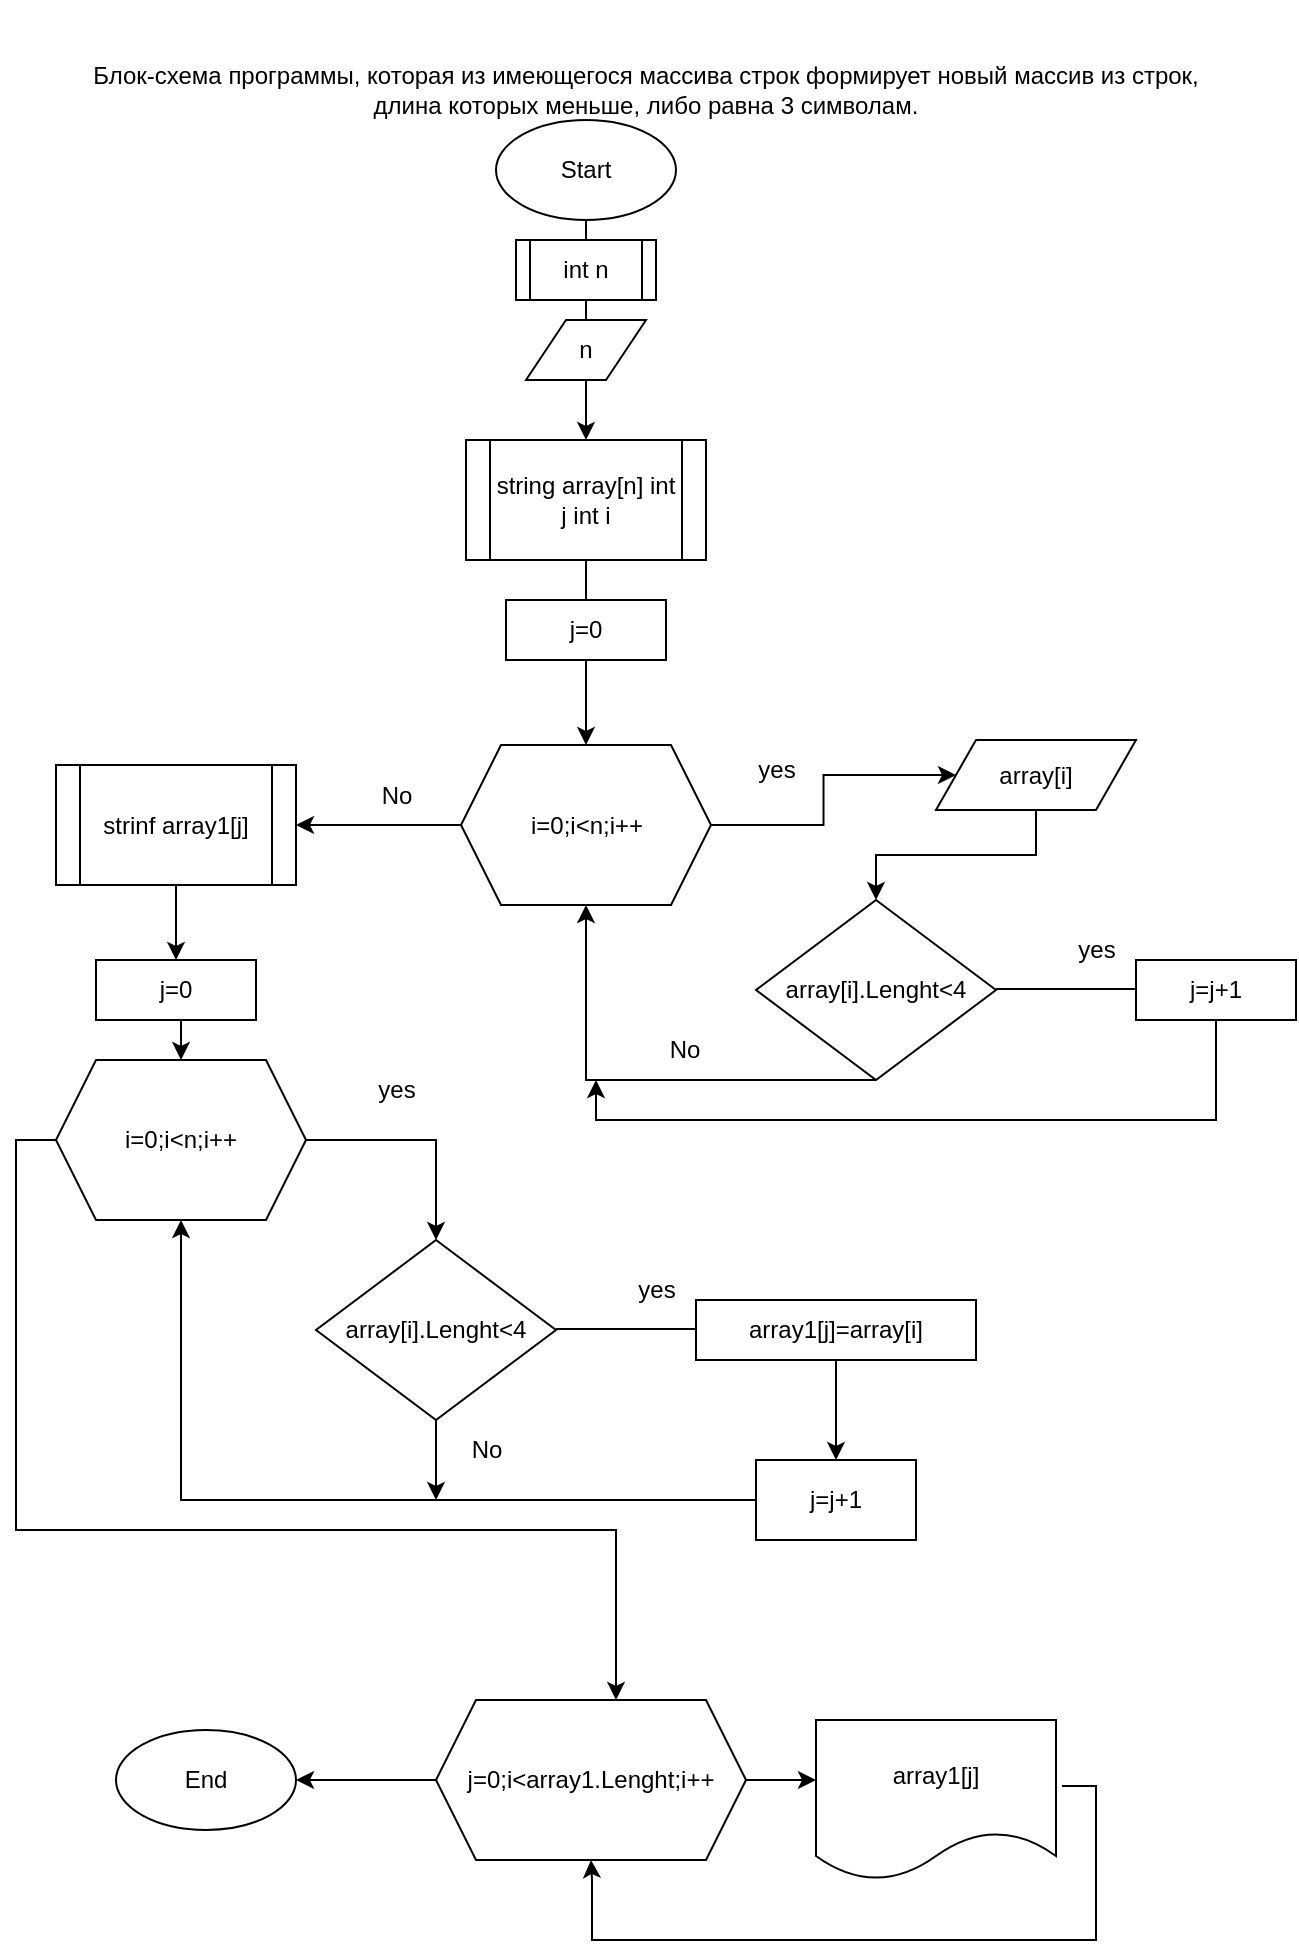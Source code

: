 <mxfile version="20.8.16" type="device"><diagram id="C5RBs43oDa-KdzZeNtuy" name="Page-1"><mxGraphModel dx="768" dy="649" grid="1" gridSize="10" guides="1" tooltips="1" connect="1" arrows="1" fold="1" page="1" pageScale="1" pageWidth="827" pageHeight="1169" math="0" shadow="0"><root><mxCell id="WIyWlLk6GJQsqaUBKTNV-0"/><mxCell id="WIyWlLk6GJQsqaUBKTNV-1" parent="WIyWlLk6GJQsqaUBKTNV-0"/><mxCell id="wEplwn5iR4UegfkBsNaG-2" value="" style="edgeStyle=orthogonalEdgeStyle;rounded=0;orthogonalLoop=1;jettySize=auto;html=1;startArrow=none;" parent="WIyWlLk6GJQsqaUBKTNV-1" source="Vg4xg-wvpfhiPrAy6fgU-1" edge="1"><mxGeometry relative="1" as="geometry"><mxPoint x="345" y="260" as="targetPoint"/></mxGeometry></mxCell><mxCell id="wEplwn5iR4UegfkBsNaG-0" value="Start" style="ellipse;whiteSpace=wrap;html=1;" parent="WIyWlLk6GJQsqaUBKTNV-1" vertex="1"><mxGeometry x="300" y="100" width="90" height="50" as="geometry"/></mxCell><mxCell id="wEplwn5iR4UegfkBsNaG-7" style="edgeStyle=orthogonalEdgeStyle;rounded=0;orthogonalLoop=1;jettySize=auto;html=1;" parent="WIyWlLk6GJQsqaUBKTNV-1" edge="1"><mxGeometry relative="1" as="geometry"><mxPoint x="345" y="290" as="sourcePoint"/><mxPoint x="345" y="320" as="targetPoint"/></mxGeometry></mxCell><mxCell id="wEplwn5iR4UegfkBsNaG-60" value="Блок-схема программы, которая из имеющегося массива строк формирует новый массив из строк, длина которых меньше, либо равна 3 символам." style="text;html=1;strokeColor=none;fillColor=none;align=center;verticalAlign=middle;whiteSpace=wrap;rounded=0;" parent="WIyWlLk6GJQsqaUBKTNV-1" vertex="1"><mxGeometry x="90" y="40" width="570" height="90" as="geometry"/></mxCell><mxCell id="Vg4xg-wvpfhiPrAy6fgU-0" value="" style="edgeStyle=orthogonalEdgeStyle;rounded=0;orthogonalLoop=1;jettySize=auto;html=1;endArrow=none;entryX=0.5;entryY=0;entryDx=0;entryDy=0;entryPerimeter=0;" edge="1" parent="WIyWlLk6GJQsqaUBKTNV-1" source="wEplwn5iR4UegfkBsNaG-0" target="Vg4xg-wvpfhiPrAy6fgU-1"><mxGeometry relative="1" as="geometry"><mxPoint x="345" y="220" as="sourcePoint"/><mxPoint x="345" y="250" as="targetPoint"/></mxGeometry></mxCell><mxCell id="Vg4xg-wvpfhiPrAy6fgU-1" value="n" style="shape=parallelogram;perimeter=parallelogramPerimeter;whiteSpace=wrap;html=1;fixedSize=1;" vertex="1" parent="WIyWlLk6GJQsqaUBKTNV-1"><mxGeometry x="315" y="200" width="60" height="30" as="geometry"/></mxCell><mxCell id="Vg4xg-wvpfhiPrAy6fgU-6" style="edgeStyle=orthogonalEdgeStyle;rounded=0;orthogonalLoop=1;jettySize=auto;html=1;exitX=1;exitY=0.5;exitDx=0;exitDy=0;" edge="1" parent="WIyWlLk6GJQsqaUBKTNV-1" source="Vg4xg-wvpfhiPrAy6fgU-4" target="Vg4xg-wvpfhiPrAy6fgU-8"><mxGeometry relative="1" as="geometry"><mxPoint x="450" y="450" as="targetPoint"/></mxGeometry></mxCell><mxCell id="Vg4xg-wvpfhiPrAy6fgU-28" value="" style="edgeStyle=orthogonalEdgeStyle;rounded=0;orthogonalLoop=1;jettySize=auto;html=1;fontSize=24;" edge="1" parent="WIyWlLk6GJQsqaUBKTNV-1" source="Vg4xg-wvpfhiPrAy6fgU-4" target="Vg4xg-wvpfhiPrAy6fgU-27"><mxGeometry relative="1" as="geometry"/></mxCell><mxCell id="Vg4xg-wvpfhiPrAy6fgU-4" value="i=0;i&amp;lt;n;i++" style="shape=hexagon;perimeter=hexagonPerimeter2;whiteSpace=wrap;html=1;fixedSize=1;" vertex="1" parent="WIyWlLk6GJQsqaUBKTNV-1"><mxGeometry x="282.5" y="412.5" width="125" height="80" as="geometry"/></mxCell><mxCell id="Vg4xg-wvpfhiPrAy6fgU-7" value="yes" style="text;html=1;align=center;verticalAlign=middle;resizable=0;points=[];autosize=1;strokeColor=none;fillColor=none;" vertex="1" parent="WIyWlLk6GJQsqaUBKTNV-1"><mxGeometry x="420" y="410" width="40" height="30" as="geometry"/></mxCell><mxCell id="Vg4xg-wvpfhiPrAy6fgU-18" value="" style="edgeStyle=orthogonalEdgeStyle;rounded=0;orthogonalLoop=1;jettySize=auto;html=1;fontSize=6;" edge="1" parent="WIyWlLk6GJQsqaUBKTNV-1" source="Vg4xg-wvpfhiPrAy6fgU-8" target="Vg4xg-wvpfhiPrAy6fgU-17"><mxGeometry relative="1" as="geometry"/></mxCell><mxCell id="Vg4xg-wvpfhiPrAy6fgU-8" value="array[i]" style="shape=parallelogram;perimeter=parallelogramPerimeter;whiteSpace=wrap;html=1;fixedSize=1;" vertex="1" parent="WIyWlLk6GJQsqaUBKTNV-1"><mxGeometry x="520" y="410" width="100" height="35" as="geometry"/></mxCell><mxCell id="Vg4xg-wvpfhiPrAy6fgU-12" style="edgeStyle=orthogonalEdgeStyle;rounded=0;orthogonalLoop=1;jettySize=auto;html=1;startArrow=none;" edge="1" parent="WIyWlLk6GJQsqaUBKTNV-1" source="Vg4xg-wvpfhiPrAy6fgU-3" target="Vg4xg-wvpfhiPrAy6fgU-4"><mxGeometry relative="1" as="geometry"/></mxCell><mxCell id="Vg4xg-wvpfhiPrAy6fgU-11" value="string array[n] int j int i" style="shape=process;whiteSpace=wrap;html=1;backgroundOutline=1;" vertex="1" parent="WIyWlLk6GJQsqaUBKTNV-1"><mxGeometry x="285" y="260" width="120" height="60" as="geometry"/></mxCell><mxCell id="Vg4xg-wvpfhiPrAy6fgU-13" value="int n" style="shape=process;whiteSpace=wrap;html=1;backgroundOutline=1;" vertex="1" parent="WIyWlLk6GJQsqaUBKTNV-1"><mxGeometry x="310" y="160" width="70" height="30" as="geometry"/></mxCell><mxCell id="Vg4xg-wvpfhiPrAy6fgU-14" value="" style="edgeStyle=orthogonalEdgeStyle;rounded=0;orthogonalLoop=1;jettySize=auto;html=1;endArrow=none;" edge="1" parent="WIyWlLk6GJQsqaUBKTNV-1" source="Vg4xg-wvpfhiPrAy6fgU-11" target="Vg4xg-wvpfhiPrAy6fgU-3"><mxGeometry relative="1" as="geometry"><mxPoint x="345" y="320" as="sourcePoint"/><mxPoint x="345" y="450" as="targetPoint"/></mxGeometry></mxCell><mxCell id="Vg4xg-wvpfhiPrAy6fgU-3" value="j=0" style="rounded=0;whiteSpace=wrap;html=1;" vertex="1" parent="WIyWlLk6GJQsqaUBKTNV-1"><mxGeometry x="305" y="340" width="80" height="30" as="geometry"/></mxCell><mxCell id="Vg4xg-wvpfhiPrAy6fgU-23" style="edgeStyle=orthogonalEdgeStyle;rounded=0;orthogonalLoop=1;jettySize=auto;html=1;exitX=0.5;exitY=1;exitDx=0;exitDy=0;fontSize=6;entryX=0.5;entryY=1;entryDx=0;entryDy=0;" edge="1" parent="WIyWlLk6GJQsqaUBKTNV-1" source="Vg4xg-wvpfhiPrAy6fgU-17" target="Vg4xg-wvpfhiPrAy6fgU-4"><mxGeometry relative="1" as="geometry"><mxPoint x="500" y="600" as="targetPoint"/><Array as="points"><mxPoint x="345" y="580"/></Array></mxGeometry></mxCell><mxCell id="Vg4xg-wvpfhiPrAy6fgU-17" value="array[i].Lenght&amp;lt;4" style="rhombus;whiteSpace=wrap;html=1;" vertex="1" parent="WIyWlLk6GJQsqaUBKTNV-1"><mxGeometry x="430" y="490" width="120" height="90" as="geometry"/></mxCell><mxCell id="Vg4xg-wvpfhiPrAy6fgU-19" value="" style="edgeStyle=none;orthogonalLoop=1;jettySize=auto;html=1;rounded=0;fontSize=6;" edge="1" parent="WIyWlLk6GJQsqaUBKTNV-1"><mxGeometry width="100" relative="1" as="geometry"><mxPoint x="550" y="534.5" as="sourcePoint"/><mxPoint x="650" y="534.5" as="targetPoint"/><Array as="points"/></mxGeometry></mxCell><mxCell id="Vg4xg-wvpfhiPrAy6fgU-20" value="yes" style="text;html=1;align=center;verticalAlign=middle;resizable=0;points=[];autosize=1;strokeColor=none;fillColor=none;" vertex="1" parent="WIyWlLk6GJQsqaUBKTNV-1"><mxGeometry x="580" y="500" width="40" height="30" as="geometry"/></mxCell><mxCell id="Vg4xg-wvpfhiPrAy6fgU-25" style="edgeStyle=orthogonalEdgeStyle;rounded=0;orthogonalLoop=1;jettySize=auto;html=1;fontSize=24;" edge="1" parent="WIyWlLk6GJQsqaUBKTNV-1" source="Vg4xg-wvpfhiPrAy6fgU-22"><mxGeometry relative="1" as="geometry"><mxPoint x="350" y="580" as="targetPoint"/><Array as="points"><mxPoint x="660" y="600"/><mxPoint x="350" y="600"/></Array></mxGeometry></mxCell><mxCell id="Vg4xg-wvpfhiPrAy6fgU-22" value="j=j+1" style="rounded=0;whiteSpace=wrap;html=1;" vertex="1" parent="WIyWlLk6GJQsqaUBKTNV-1"><mxGeometry x="620" y="520" width="80" height="30" as="geometry"/></mxCell><mxCell id="Vg4xg-wvpfhiPrAy6fgU-26" value="No" style="text;html=1;align=center;verticalAlign=middle;resizable=0;points=[];autosize=1;strokeColor=none;fillColor=none;" vertex="1" parent="WIyWlLk6GJQsqaUBKTNV-1"><mxGeometry x="374" y="550" width="40" height="30" as="geometry"/></mxCell><mxCell id="Vg4xg-wvpfhiPrAy6fgU-32" value="" style="edgeStyle=orthogonalEdgeStyle;rounded=0;orthogonalLoop=1;jettySize=auto;html=1;fontSize=24;" edge="1" parent="WIyWlLk6GJQsqaUBKTNV-1" source="Vg4xg-wvpfhiPrAy6fgU-27" target="Vg4xg-wvpfhiPrAy6fgU-31"><mxGeometry relative="1" as="geometry"/></mxCell><mxCell id="Vg4xg-wvpfhiPrAy6fgU-27" value="strinf array1[j]" style="shape=process;whiteSpace=wrap;html=1;backgroundOutline=1;" vertex="1" parent="WIyWlLk6GJQsqaUBKTNV-1"><mxGeometry x="80" y="422.5" width="120" height="60" as="geometry"/></mxCell><mxCell id="Vg4xg-wvpfhiPrAy6fgU-34" style="edgeStyle=orthogonalEdgeStyle;rounded=0;orthogonalLoop=1;jettySize=auto;html=1;exitX=0.5;exitY=1;exitDx=0;exitDy=0;entryX=0.5;entryY=0;entryDx=0;entryDy=0;fontSize=24;" edge="1" parent="WIyWlLk6GJQsqaUBKTNV-1" source="Vg4xg-wvpfhiPrAy6fgU-31" target="Vg4xg-wvpfhiPrAy6fgU-33"><mxGeometry relative="1" as="geometry"/></mxCell><mxCell id="Vg4xg-wvpfhiPrAy6fgU-31" value="j=0" style="rounded=0;whiteSpace=wrap;html=1;" vertex="1" parent="WIyWlLk6GJQsqaUBKTNV-1"><mxGeometry x="100" y="520" width="80" height="30" as="geometry"/></mxCell><mxCell id="Vg4xg-wvpfhiPrAy6fgU-39" style="edgeStyle=orthogonalEdgeStyle;rounded=0;orthogonalLoop=1;jettySize=auto;html=1;exitX=1;exitY=0.5;exitDx=0;exitDy=0;entryX=0.5;entryY=0;entryDx=0;entryDy=0;fontSize=24;" edge="1" parent="WIyWlLk6GJQsqaUBKTNV-1" source="Vg4xg-wvpfhiPrAy6fgU-33" target="Vg4xg-wvpfhiPrAy6fgU-35"><mxGeometry relative="1" as="geometry"/></mxCell><mxCell id="Vg4xg-wvpfhiPrAy6fgU-51" style="edgeStyle=orthogonalEdgeStyle;rounded=0;orthogonalLoop=1;jettySize=auto;html=1;exitX=0;exitY=0.5;exitDx=0;exitDy=0;fontSize=24;" edge="1" parent="WIyWlLk6GJQsqaUBKTNV-1" source="Vg4xg-wvpfhiPrAy6fgU-33"><mxGeometry relative="1" as="geometry"><mxPoint x="360" y="890" as="targetPoint"/><Array as="points"><mxPoint x="60" y="610"/><mxPoint x="60" y="805"/><mxPoint x="360" y="805"/></Array></mxGeometry></mxCell><mxCell id="Vg4xg-wvpfhiPrAy6fgU-33" value="i=0;i&amp;lt;n;i++" style="shape=hexagon;perimeter=hexagonPerimeter2;whiteSpace=wrap;html=1;fixedSize=1;" vertex="1" parent="WIyWlLk6GJQsqaUBKTNV-1"><mxGeometry x="80" y="570" width="125" height="80" as="geometry"/></mxCell><mxCell id="Vg4xg-wvpfhiPrAy6fgU-49" style="edgeStyle=orthogonalEdgeStyle;rounded=0;orthogonalLoop=1;jettySize=auto;html=1;exitX=0.5;exitY=1;exitDx=0;exitDy=0;fontSize=24;" edge="1" parent="WIyWlLk6GJQsqaUBKTNV-1" source="Vg4xg-wvpfhiPrAy6fgU-35"><mxGeometry relative="1" as="geometry"><mxPoint x="270" y="790" as="targetPoint"/><Array as="points"><mxPoint x="270" y="770"/><mxPoint x="270" y="770"/></Array></mxGeometry></mxCell><mxCell id="Vg4xg-wvpfhiPrAy6fgU-35" value="array[i].Lenght&amp;lt;4" style="rhombus;whiteSpace=wrap;html=1;" vertex="1" parent="WIyWlLk6GJQsqaUBKTNV-1"><mxGeometry x="210" y="660" width="120" height="90" as="geometry"/></mxCell><mxCell id="Vg4xg-wvpfhiPrAy6fgU-36" value="" style="edgeStyle=none;orthogonalLoop=1;jettySize=auto;html=1;rounded=0;fontSize=6;" edge="1" parent="WIyWlLk6GJQsqaUBKTNV-1"><mxGeometry width="100" relative="1" as="geometry"><mxPoint x="330" y="704.5" as="sourcePoint"/><mxPoint x="430" y="704.5" as="targetPoint"/><Array as="points"/></mxGeometry></mxCell><mxCell id="Vg4xg-wvpfhiPrAy6fgU-37" value="yes" style="text;html=1;align=center;verticalAlign=middle;resizable=0;points=[];autosize=1;strokeColor=none;fillColor=none;" vertex="1" parent="WIyWlLk6GJQsqaUBKTNV-1"><mxGeometry x="360" y="670" width="40" height="30" as="geometry"/></mxCell><mxCell id="Vg4xg-wvpfhiPrAy6fgU-45" style="edgeStyle=orthogonalEdgeStyle;rounded=0;orthogonalLoop=1;jettySize=auto;html=1;entryX=0.5;entryY=0;entryDx=0;entryDy=0;fontSize=24;" edge="1" parent="WIyWlLk6GJQsqaUBKTNV-1" source="Vg4xg-wvpfhiPrAy6fgU-38" target="Vg4xg-wvpfhiPrAy6fgU-42"><mxGeometry relative="1" as="geometry"/></mxCell><mxCell id="Vg4xg-wvpfhiPrAy6fgU-38" value="array1[j]=array[i]" style="rounded=0;whiteSpace=wrap;html=1;" vertex="1" parent="WIyWlLk6GJQsqaUBKTNV-1"><mxGeometry x="400" y="690" width="140" height="30" as="geometry"/></mxCell><mxCell id="Vg4xg-wvpfhiPrAy6fgU-40" value="yes" style="text;html=1;align=center;verticalAlign=middle;resizable=0;points=[];autosize=1;strokeColor=none;fillColor=none;" vertex="1" parent="WIyWlLk6GJQsqaUBKTNV-1"><mxGeometry x="230" y="570" width="40" height="30" as="geometry"/></mxCell><mxCell id="Vg4xg-wvpfhiPrAy6fgU-41" value="No" style="text;html=1;align=center;verticalAlign=middle;resizable=0;points=[];autosize=1;strokeColor=none;fillColor=none;" vertex="1" parent="WIyWlLk6GJQsqaUBKTNV-1"><mxGeometry x="230" y="422.5" width="40" height="30" as="geometry"/></mxCell><mxCell id="Vg4xg-wvpfhiPrAy6fgU-50" style="edgeStyle=orthogonalEdgeStyle;rounded=0;orthogonalLoop=1;jettySize=auto;html=1;entryX=0.5;entryY=1;entryDx=0;entryDy=0;fontSize=24;" edge="1" parent="WIyWlLk6GJQsqaUBKTNV-1" source="Vg4xg-wvpfhiPrAy6fgU-42" target="Vg4xg-wvpfhiPrAy6fgU-33"><mxGeometry relative="1" as="geometry"/></mxCell><mxCell id="Vg4xg-wvpfhiPrAy6fgU-42" value="j=j+1" style="rounded=0;whiteSpace=wrap;html=1;" vertex="1" parent="WIyWlLk6GJQsqaUBKTNV-1"><mxGeometry x="430" y="770" width="80" height="40" as="geometry"/></mxCell><mxCell id="Vg4xg-wvpfhiPrAy6fgU-48" value="No" style="text;html=1;align=center;verticalAlign=middle;resizable=0;points=[];autosize=1;strokeColor=none;fillColor=none;" vertex="1" parent="WIyWlLk6GJQsqaUBKTNV-1"><mxGeometry x="275" y="750" width="40" height="30" as="geometry"/></mxCell><mxCell id="Vg4xg-wvpfhiPrAy6fgU-53" style="edgeStyle=orthogonalEdgeStyle;rounded=0;orthogonalLoop=1;jettySize=auto;html=1;fontSize=24;" edge="1" parent="WIyWlLk6GJQsqaUBKTNV-1" source="Vg4xg-wvpfhiPrAy6fgU-52"><mxGeometry relative="1" as="geometry"><mxPoint x="460" y="930" as="targetPoint"/></mxGeometry></mxCell><mxCell id="Vg4xg-wvpfhiPrAy6fgU-59" style="edgeStyle=orthogonalEdgeStyle;rounded=0;orthogonalLoop=1;jettySize=auto;html=1;fontSize=24;" edge="1" parent="WIyWlLk6GJQsqaUBKTNV-1" source="Vg4xg-wvpfhiPrAy6fgU-52" target="Vg4xg-wvpfhiPrAy6fgU-57"><mxGeometry relative="1" as="geometry"/></mxCell><mxCell id="Vg4xg-wvpfhiPrAy6fgU-52" value="j=0;i&amp;lt;array1.Lenght;i++" style="shape=hexagon;perimeter=hexagonPerimeter2;whiteSpace=wrap;html=1;fixedSize=1;" vertex="1" parent="WIyWlLk6GJQsqaUBKTNV-1"><mxGeometry x="270" y="890" width="155" height="80" as="geometry"/></mxCell><mxCell id="Vg4xg-wvpfhiPrAy6fgU-56" style="edgeStyle=orthogonalEdgeStyle;rounded=0;orthogonalLoop=1;jettySize=auto;html=1;fontSize=24;entryX=0.5;entryY=1;entryDx=0;entryDy=0;exitX=1.025;exitY=0.413;exitDx=0;exitDy=0;exitPerimeter=0;" edge="1" parent="WIyWlLk6GJQsqaUBKTNV-1" source="Vg4xg-wvpfhiPrAy6fgU-54" target="Vg4xg-wvpfhiPrAy6fgU-52"><mxGeometry relative="1" as="geometry"><mxPoint x="520" y="1090" as="targetPoint"/><mxPoint x="610" y="1010" as="sourcePoint"/><Array as="points"><mxPoint x="600" y="933"/><mxPoint x="600" y="1010"/><mxPoint x="348" y="1010"/><mxPoint x="348" y="980"/></Array></mxGeometry></mxCell><mxCell id="Vg4xg-wvpfhiPrAy6fgU-54" value="array1[j]" style="shape=document;whiteSpace=wrap;html=1;boundedLbl=1;" vertex="1" parent="WIyWlLk6GJQsqaUBKTNV-1"><mxGeometry x="460" y="900" width="120" height="80" as="geometry"/></mxCell><mxCell id="Vg4xg-wvpfhiPrAy6fgU-57" value="End" style="ellipse;whiteSpace=wrap;html=1;" vertex="1" parent="WIyWlLk6GJQsqaUBKTNV-1"><mxGeometry x="110" y="905" width="90" height="50" as="geometry"/></mxCell></root></mxGraphModel></diagram></mxfile>